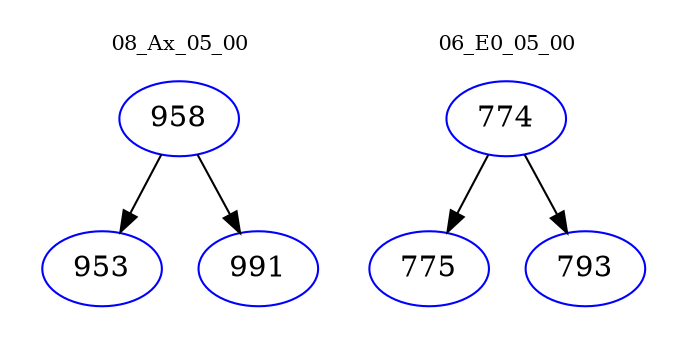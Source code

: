 digraph{
subgraph cluster_0 {
color = white
label = "08_Ax_05_00";
fontsize=10;
T0_958 [label="958", color="blue"]
T0_958 -> T0_953 [color="black"]
T0_953 [label="953", color="blue"]
T0_958 -> T0_991 [color="black"]
T0_991 [label="991", color="blue"]
}
subgraph cluster_1 {
color = white
label = "06_E0_05_00";
fontsize=10;
T1_774 [label="774", color="blue"]
T1_774 -> T1_775 [color="black"]
T1_775 [label="775", color="blue"]
T1_774 -> T1_793 [color="black"]
T1_793 [label="793", color="blue"]
}
}
